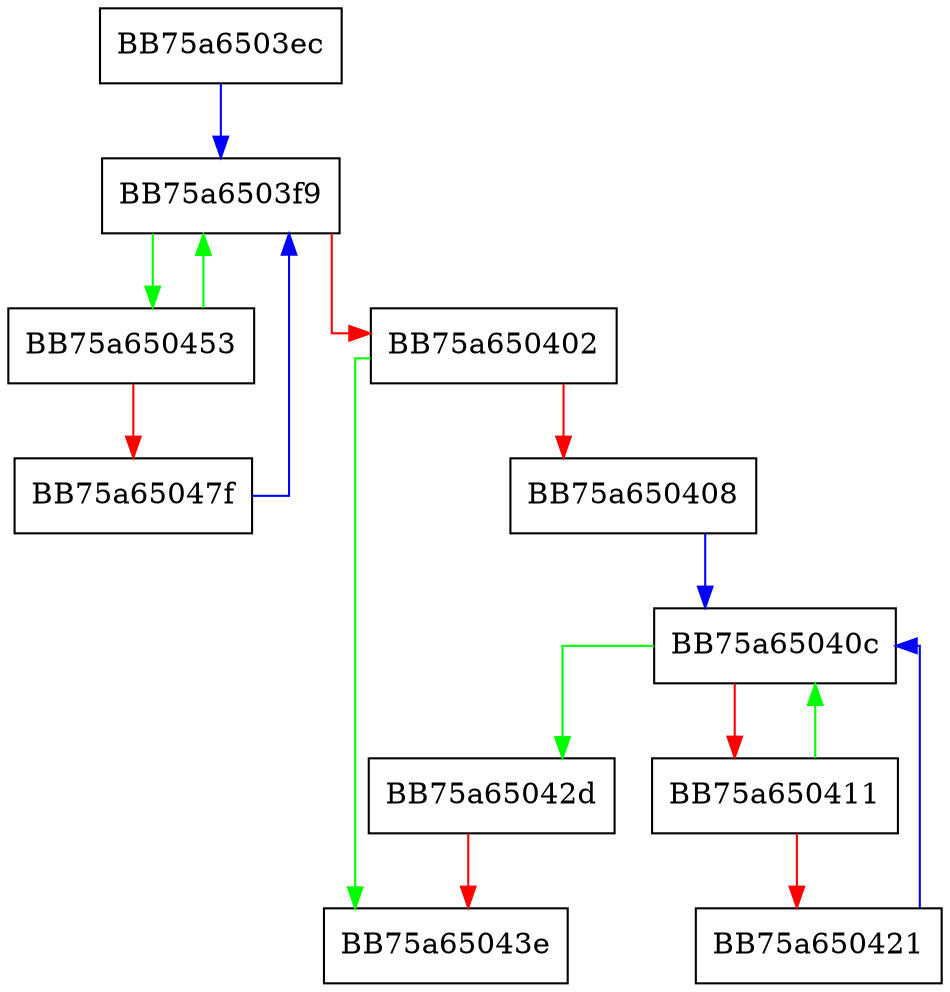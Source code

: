 digraph _Tidy {
  node [shape="box"];
  graph [splines=ortho];
  BB75a6503ec -> BB75a6503f9 [color="blue"];
  BB75a6503f9 -> BB75a650453 [color="green"];
  BB75a6503f9 -> BB75a650402 [color="red"];
  BB75a650402 -> BB75a65043e [color="green"];
  BB75a650402 -> BB75a650408 [color="red"];
  BB75a650408 -> BB75a65040c [color="blue"];
  BB75a65040c -> BB75a65042d [color="green"];
  BB75a65040c -> BB75a650411 [color="red"];
  BB75a650411 -> BB75a65040c [color="green"];
  BB75a650411 -> BB75a650421 [color="red"];
  BB75a650421 -> BB75a65040c [color="blue"];
  BB75a65042d -> BB75a65043e [color="red"];
  BB75a650453 -> BB75a6503f9 [color="green"];
  BB75a650453 -> BB75a65047f [color="red"];
  BB75a65047f -> BB75a6503f9 [color="blue"];
}
